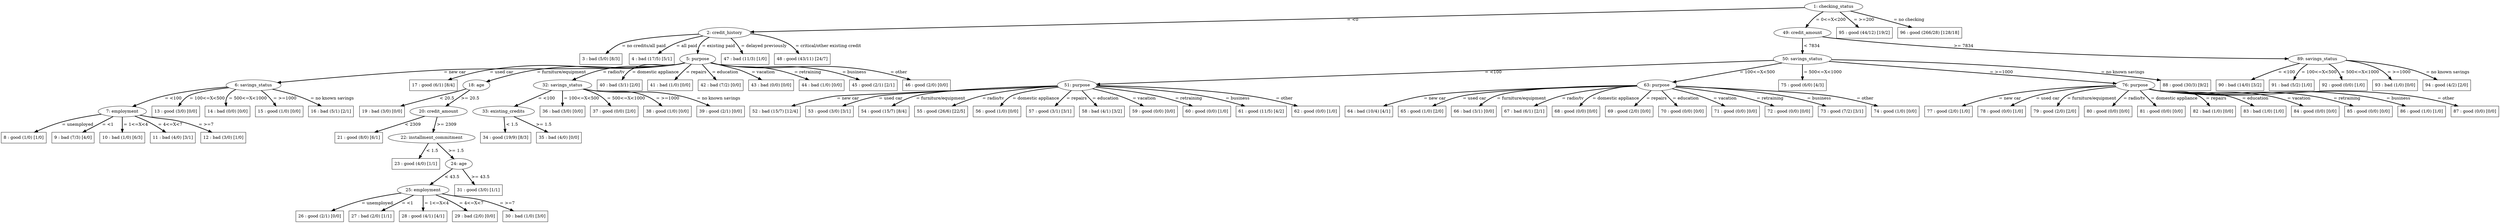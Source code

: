 digraph Tree {
edge [style=bold]
N7506e922 [label="1: checking_status"]
N7506e922->N4ee285c6 [label=" = <0"]
N4ee285c6 [label="2: credit_history"]
N4ee285c6->N621be5d1 [label=" = no credits/all paid"]
N621be5d1 [label="3 : bad (5/0) [8/3]"shape=box]
N4ee285c6->N20fa23c1 [label=" = all paid"]
N20fa23c1 [label="4 : bad (17/5) [5/1]"shape=box]
N4ee285c6->N3581c5f3 [label=" = existing paid"]
N3581c5f3 [label="5: purpose"]
N3581c5f3->N6aa8ceb6 [label=" = new car"]
N6aa8ceb6 [label="6: savings_status"]
N6aa8ceb6->N2530c12 [label=" = <100"]
N2530c12 [label="7: employment"]
N2530c12->N73c6c3b2 [label=" = unemployed"]
N73c6c3b2 [label="8 : good (1/0) [1/0]"shape=box]
N2530c12->N48533e64 [label=" = <1"]
N48533e64 [label="9 : bad (7/3) [4/0]"shape=box]
N2530c12->N64a294a6 [label=" = 1<=X<4"]
N64a294a6 [label="10 : bad (1/0) [6/3]"shape=box]
N2530c12->N7e0b37bc [label=" = 4<=X<7"]
N7e0b37bc [label="11 : bad (4/0) [3/1]"shape=box]
N2530c12->N3b95a09c [label=" = >=7"]
N3b95a09c [label="12 : bad (3/0) [1/0]"shape=box]
N6aa8ceb6->N6ae40994 [label=" = 100<=X<500"]
N6ae40994 [label="13 : good (3/0) [0/0]"shape=box]
N6aa8ceb6->N1a93a7ca [label=" = 500<=X<1000"]
N1a93a7ca [label="14 : bad (0/0) [0/0]"shape=box]
N6aa8ceb6->N3d82c5f3 [label=" = >=1000"]
N3d82c5f3 [label="15 : good (1/0) [0/0]"shape=box]
N6aa8ceb6->N2b05039f [label=" = no known savings"]
N2b05039f [label="16 : bad (5/1) [2/1]"shape=box]
N3581c5f3->N61e717c2 [label=" = used car"]
N61e717c2 [label="17 : good (6/1) [8/4]"shape=box]
N3581c5f3->N66cd51c3 [label=" = furniture/equipment"]
N66cd51c3 [label="18: age"]
N66cd51c3->N4dcbadb4 [label=" < 20.5"]
N4dcbadb4 [label="19 : bad (3/0) [0/0]"shape=box]
N66cd51c3->N4e515669 [label=" >= 20.5"]
N4e515669 [label="20: credit_amount"]
N4e515669->N17d10166 [label=" < 2309"]
N17d10166 [label="21 : good (8/0) [6/1]"shape=box]
N4e515669->N1b9e1916 [label=" >= 2309"]
N1b9e1916 [label="22: installment_commitment"]
N1b9e1916->Nba8a1dc [label=" < 1.5"]
Nba8a1dc [label="23 : good (4/0) [1/1]"shape=box]
N1b9e1916->N4f8e5cde [label=" >= 1.5"]
N4f8e5cde [label="24: age"]
N4f8e5cde->N504bae78 [label=" < 43.5"]
N504bae78 [label="25: employment"]
N504bae78->N3b764bce [label=" = unemployed"]
N3b764bce [label="26 : good (2/1) [0/0]"shape=box]
N504bae78->N759ebb3d [label=" = <1"]
N759ebb3d [label="27 : bad (2/0) [1/1]"shape=box]
N504bae78->N484b61fc [label=" = 1<=X<4"]
N484b61fc [label="28 : good (4/1) [4/1]"shape=box]
N504bae78->N45fe3ee3 [label=" = 4<=X<7"]
N45fe3ee3 [label="29 : bad (2/0) [0/0]"shape=box]
N504bae78->N4cdf35a9 [label=" = >=7"]
N4cdf35a9 [label="30 : bad (1/0) [3/0]"shape=box]
N4f8e5cde->N4c98385c [label=" >= 43.5"]
N4c98385c [label="31 : good (3/0) [1/1]"shape=box]
N3581c5f3->N5fcfe4b2 [label=" = radio/tv"]
N5fcfe4b2 [label="32: savings_status"]
N5fcfe4b2->N6bf2d08e [label=" = <100"]
N6bf2d08e [label="33: existing_credits"]
N6bf2d08e->N5eb5c224 [label=" < 1.5"]
N5eb5c224 [label="34 : good (19/9) [8/3]"shape=box]
N6bf2d08e->N53e25b76 [label=" >= 1.5"]
N53e25b76 [label="35 : bad (4/0) [0/0]"shape=box]
N5fcfe4b2->N73a8dfcc [label=" = 100<=X<500"]
N73a8dfcc [label="36 : bad (3/0) [0/0]"shape=box]
N5fcfe4b2->Nea30797 [label=" = 500<=X<1000"]
Nea30797 [label="37 : good (0/0) [2/0]"shape=box]
N5fcfe4b2->N7e774085 [label=" = >=1000"]
N7e774085 [label="38 : good (1/0) [0/0]"shape=box]
N5fcfe4b2->N3f8f9dd6 [label=" = no known savings"]
N3f8f9dd6 [label="39 : good (2/1) [0/0]"shape=box]
N3581c5f3->Naec6354 [label=" = domestic appliance"]
Naec6354 [label="40 : bad (3/1) [2/0]"shape=box]
N3581c5f3->N1c655221 [label=" = repairs"]
N1c655221 [label="41 : bad (1/0) [0/0]"shape=box]
N3581c5f3->N58d25a40 [label=" = education"]
N58d25a40 [label="42 : bad (7/2) [0/0]"shape=box]
N3581c5f3->N1b701da1 [label=" = vacation"]
N1b701da1 [label="43 : bad (0/0) [0/0]"shape=box]
N3581c5f3->N726f3b58 [label=" = retraining"]
N726f3b58 [label="44 : bad (1/0) [0/0]"shape=box]
N3581c5f3->N442d9b6e [label=" = business"]
N442d9b6e [label="45 : good (2/1) [2/1]"shape=box]
N3581c5f3->Nee7d9f1 [label=" = other"]
Nee7d9f1 [label="46 : good (2/0) [0/0]"shape=box]
N4ee285c6->N15615099 [label=" = delayed previously"]
N15615099 [label="47 : bad (11/3) [1/0]"shape=box]
N4ee285c6->N1edf1c96 [label=" = critical/other existing credit"]
N1edf1c96 [label="48 : good (43/11) [24/7]"shape=box]
N7506e922->N368102c8 [label=" = 0<=X<200"]
N368102c8 [label="49: credit_amount"]
N368102c8->N6996db8 [label=" < 7834"]
N6996db8 [label="50: savings_status"]
N6996db8->N1963006a [label=" = <100"]
N1963006a [label="51: purpose"]
N1963006a->N7fbe847c [label=" = new car"]
N7fbe847c [label="52 : bad (15/7) [12/4]"shape=box]
N1963006a->N41975e01 [label=" = used car"]
N41975e01 [label="53 : good (3/0) [3/1]"shape=box]
N1963006a->Nc2e1f26 [label=" = furniture/equipment"]
Nc2e1f26 [label="54 : good (15/7) [8/4]"shape=box]
N1963006a->Ndcf3e99 [label=" = radio/tv"]
Ndcf3e99 [label="55 : good (26/6) [22/5]"shape=box]
N1963006a->N6d9c638 [label=" = domestic appliance"]
N6d9c638 [label="56 : good (1/0) [0/0]"shape=box]
N1963006a->N7dc5e7b4 [label=" = repairs"]
N7dc5e7b4 [label="57 : good (3/1) [3/1]"shape=box]
N1963006a->N1ee0005 [label=" = education"]
N1ee0005 [label="58 : bad (4/1) [3/2]"shape=box]
N1963006a->N75a1cd57 [label=" = vacation"]
N75a1cd57 [label="59 : good (0/0) [0/0]"shape=box]
N1963006a->N3d012ddd [label=" = retraining"]
N3d012ddd [label="60 : good (0/0) [1/0]"shape=box]
N1963006a->N6f2b958e [label=" = business"]
N6f2b958e [label="61 : good (11/5) [4/2]"shape=box]
N1963006a->N1eb44e46 [label=" = other"]
N1eb44e46 [label="62 : good (0/0) [1/0]"shape=box]
N6996db8->N6504e3b2 [label=" = 100<=X<500"]
N6504e3b2 [label="63: purpose"]
N6504e3b2->N515f550a [label=" = new car"]
N515f550a [label="64 : bad (10/4) [4/1]"shape=box]
N6504e3b2->N626b2d4a [label=" = used car"]
N626b2d4a [label="65 : good (1/0) [2/0]"shape=box]
N6504e3b2->N5e91993f [label=" = furniture/equipment"]
N5e91993f [label="66 : bad (3/1) [0/0]"shape=box]
N6504e3b2->N1c4af82c [label=" = radio/tv"]
N1c4af82c [label="67 : bad (6/1) [2/1]"shape=box]
N6504e3b2->N379619aa [label=" = domestic appliance"]
N379619aa [label="68 : good (0/0) [0/0]"shape=box]
N6504e3b2->Ncac736f [label=" = repairs"]
Ncac736f [label="69 : good (2/0) [0/0]"shape=box]
N6504e3b2->N5e265ba4 [label=" = education"]
N5e265ba4 [label="70 : good (0/0) [0/0]"shape=box]
N6504e3b2->N156643d4 [label=" = vacation"]
N156643d4 [label="71 : good (0/0) [0/0]"shape=box]
N6504e3b2->N123a439b [label=" = retraining"]
N123a439b [label="72 : good (0/0) [0/0]"shape=box]
N6504e3b2->N7de26db8 [label=" = business"]
N7de26db8 [label="73 : good (7/2) [3/1]"shape=box]
N6504e3b2->N1175e2db [label=" = other"]
N1175e2db [label="74 : good (1/0) [0/0]"shape=box]
N6996db8->N36aa7bc2 [label=" = 500<=X<1000"]
N36aa7bc2 [label="75 : good (6/0) [4/3]"shape=box]
N6996db8->N76ccd017 [label=" = >=1000"]
N76ccd017 [label="76: purpose"]
N76ccd017->N182decdb [label=" = new car"]
N182decdb [label="77 : good (2/0) [1/0]"shape=box]
N76ccd017->N26f0a63f [label=" = used car"]
N26f0a63f [label="78 : good (0/0) [1/0]"shape=box]
N76ccd017->N4361bd48 [label=" = furniture/equipment"]
N4361bd48 [label="79 : good (2/0) [2/0]"shape=box]
N76ccd017->N53bd815b [label=" = radio/tv"]
N53bd815b [label="80 : good (0/0) [0/0]"shape=box]
N76ccd017->N2401f4c3 [label=" = domestic appliance"]
N2401f4c3 [label="81 : good (0/0) [0/0]"shape=box]
N76ccd017->N7637f22 [label=" = repairs"]
N7637f22 [label="82 : bad (1/0) [0/0]"shape=box]
N76ccd017->N4926097b [label=" = education"]
N4926097b [label="83 : bad (1/0) [1/0]"shape=box]
N76ccd017->N762efe5d [label=" = vacation"]
N762efe5d [label="84 : good (0/0) [0/0]"shape=box]
N76ccd017->N5d22bbb7 [label=" = retraining"]
N5d22bbb7 [label="85 : good (0/0) [0/0]"shape=box]
N76ccd017->N41a4555e [label=" = business"]
N41a4555e [label="86 : good (1/0) [1/0]"shape=box]
N76ccd017->N3830f1c0 [label=" = other"]
N3830f1c0 [label="87 : good (0/0) [0/0]"shape=box]
N6996db8->N39ed3c8d [label=" = no known savings"]
N39ed3c8d [label="88 : good (30/3) [9/2]"shape=box]
N368102c8->N71dac704 [label=" >= 7834"]
N71dac704 [label="89: savings_status"]
N71dac704->N123772c4 [label=" = <100"]
N123772c4 [label="90 : bad (14/0) [3/2]"shape=box]
N71dac704->N2d363fb3 [label=" = 100<=X<500"]
N2d363fb3 [label="91 : bad (5/2) [1/0]"shape=box]
N71dac704->N7d6f77cc [label=" = 500<=X<1000"]
N7d6f77cc [label="92 : good (0/0) [1/0]"shape=box]
N71dac704->N5aaa6d82 [label=" = >=1000"]
N5aaa6d82 [label="93 : bad (1/0) [0/0]"shape=box]
N71dac704->N73a28541 [label=" = no known savings"]
N73a28541 [label="94 : good (4/2) [2/0]"shape=box]
N7506e922->N6f75e721 [label=" = >=200"]
N6f75e721 [label="95 : good (44/12) [19/2]"shape=box]
N7506e922->N69222c14 [label=" = no checking"]
N69222c14 [label="96 : good (266/28) [128/18]"shape=box]

}

